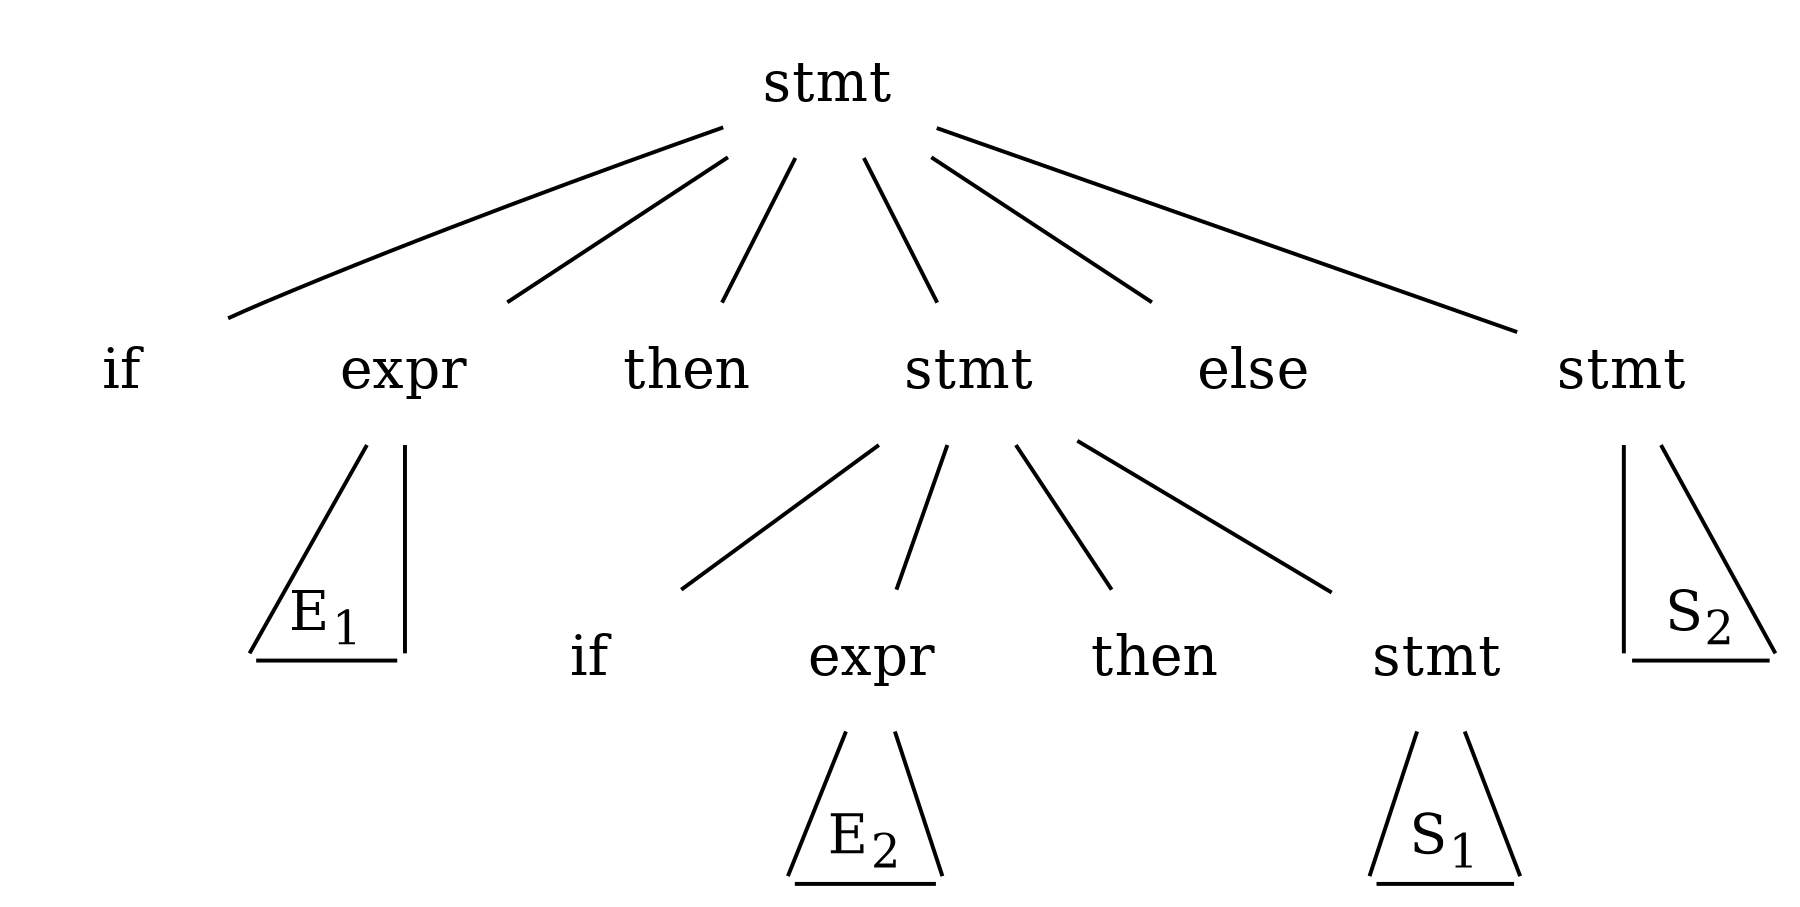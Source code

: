 digraph tree {
	size="12,9!"
	node [ shape=none ];
	edge [ arrowhead=none ];
    n0 [ label="stmt"    ];
    n1 [ label="if"    ];
    n2 [ label="expr"  ];
    n3 [ label="then"    ];
    n4 [ label="stmt" ];
    n5 [ label="else"    ];
    n6 [ label="stmt"  ];
    n7 [ label="if"    ];
    n8 [ label="expr"   ];
    n9 [ label="then"   ];
    n10 [ label="stmt"   ];

    i0 [ style=invis, shape=point ];
    i1 [ style=invis, shape=point ];
    i2 [ style=invis, shape=point ];
    i3 [ style=invis, shape=point ];
    i4 [ style=invis, shape=point ];
    i5 [ style=invis, shape=point ];
    i6 [ style=invis, shape=point ];
    i7 [ style=invis, shape=point ];

    n0 -> n1;
    n0 -> n2;
    n0 -> n3;
    n0 -> n4;
    n0 -> n5;
    n0 -> n6;
    n4 -> n7;
    n4 -> n8;
    n4 -> n9;
    n4 -> n10;

    n2 -> i0;
    n2 -> i1;
    i0 -> i1 [ label=<E<SUB>1</SUB>> ];
    n6 -> i2;
    n6 -> i3;
    i2 -> i3 [ label=<S<SUB>2</SUB>> ];
    n8 -> i4;
    n8 -> i5;
    i4 -> i5 [ label=<E<SUB>2</SUB>> ];
    n10 -> i6;
    n10 -> i7;
    i6 -> i7 [ label=<S<SUB>1</SUB>> ];

    { rank=same; i0; i1; i2; i3; }
    { rank=same; i4; i5; i6; i7; }
}

